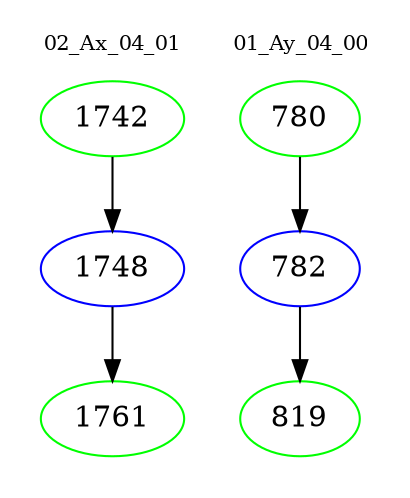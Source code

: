 digraph{
subgraph cluster_0 {
color = white
label = "02_Ax_04_01";
fontsize=10;
T0_1742 [label="1742", color="green"]
T0_1742 -> T0_1748 [color="black"]
T0_1748 [label="1748", color="blue"]
T0_1748 -> T0_1761 [color="black"]
T0_1761 [label="1761", color="green"]
}
subgraph cluster_1 {
color = white
label = "01_Ay_04_00";
fontsize=10;
T1_780 [label="780", color="green"]
T1_780 -> T1_782 [color="black"]
T1_782 [label="782", color="blue"]
T1_782 -> T1_819 [color="black"]
T1_819 [label="819", color="green"]
}
}
